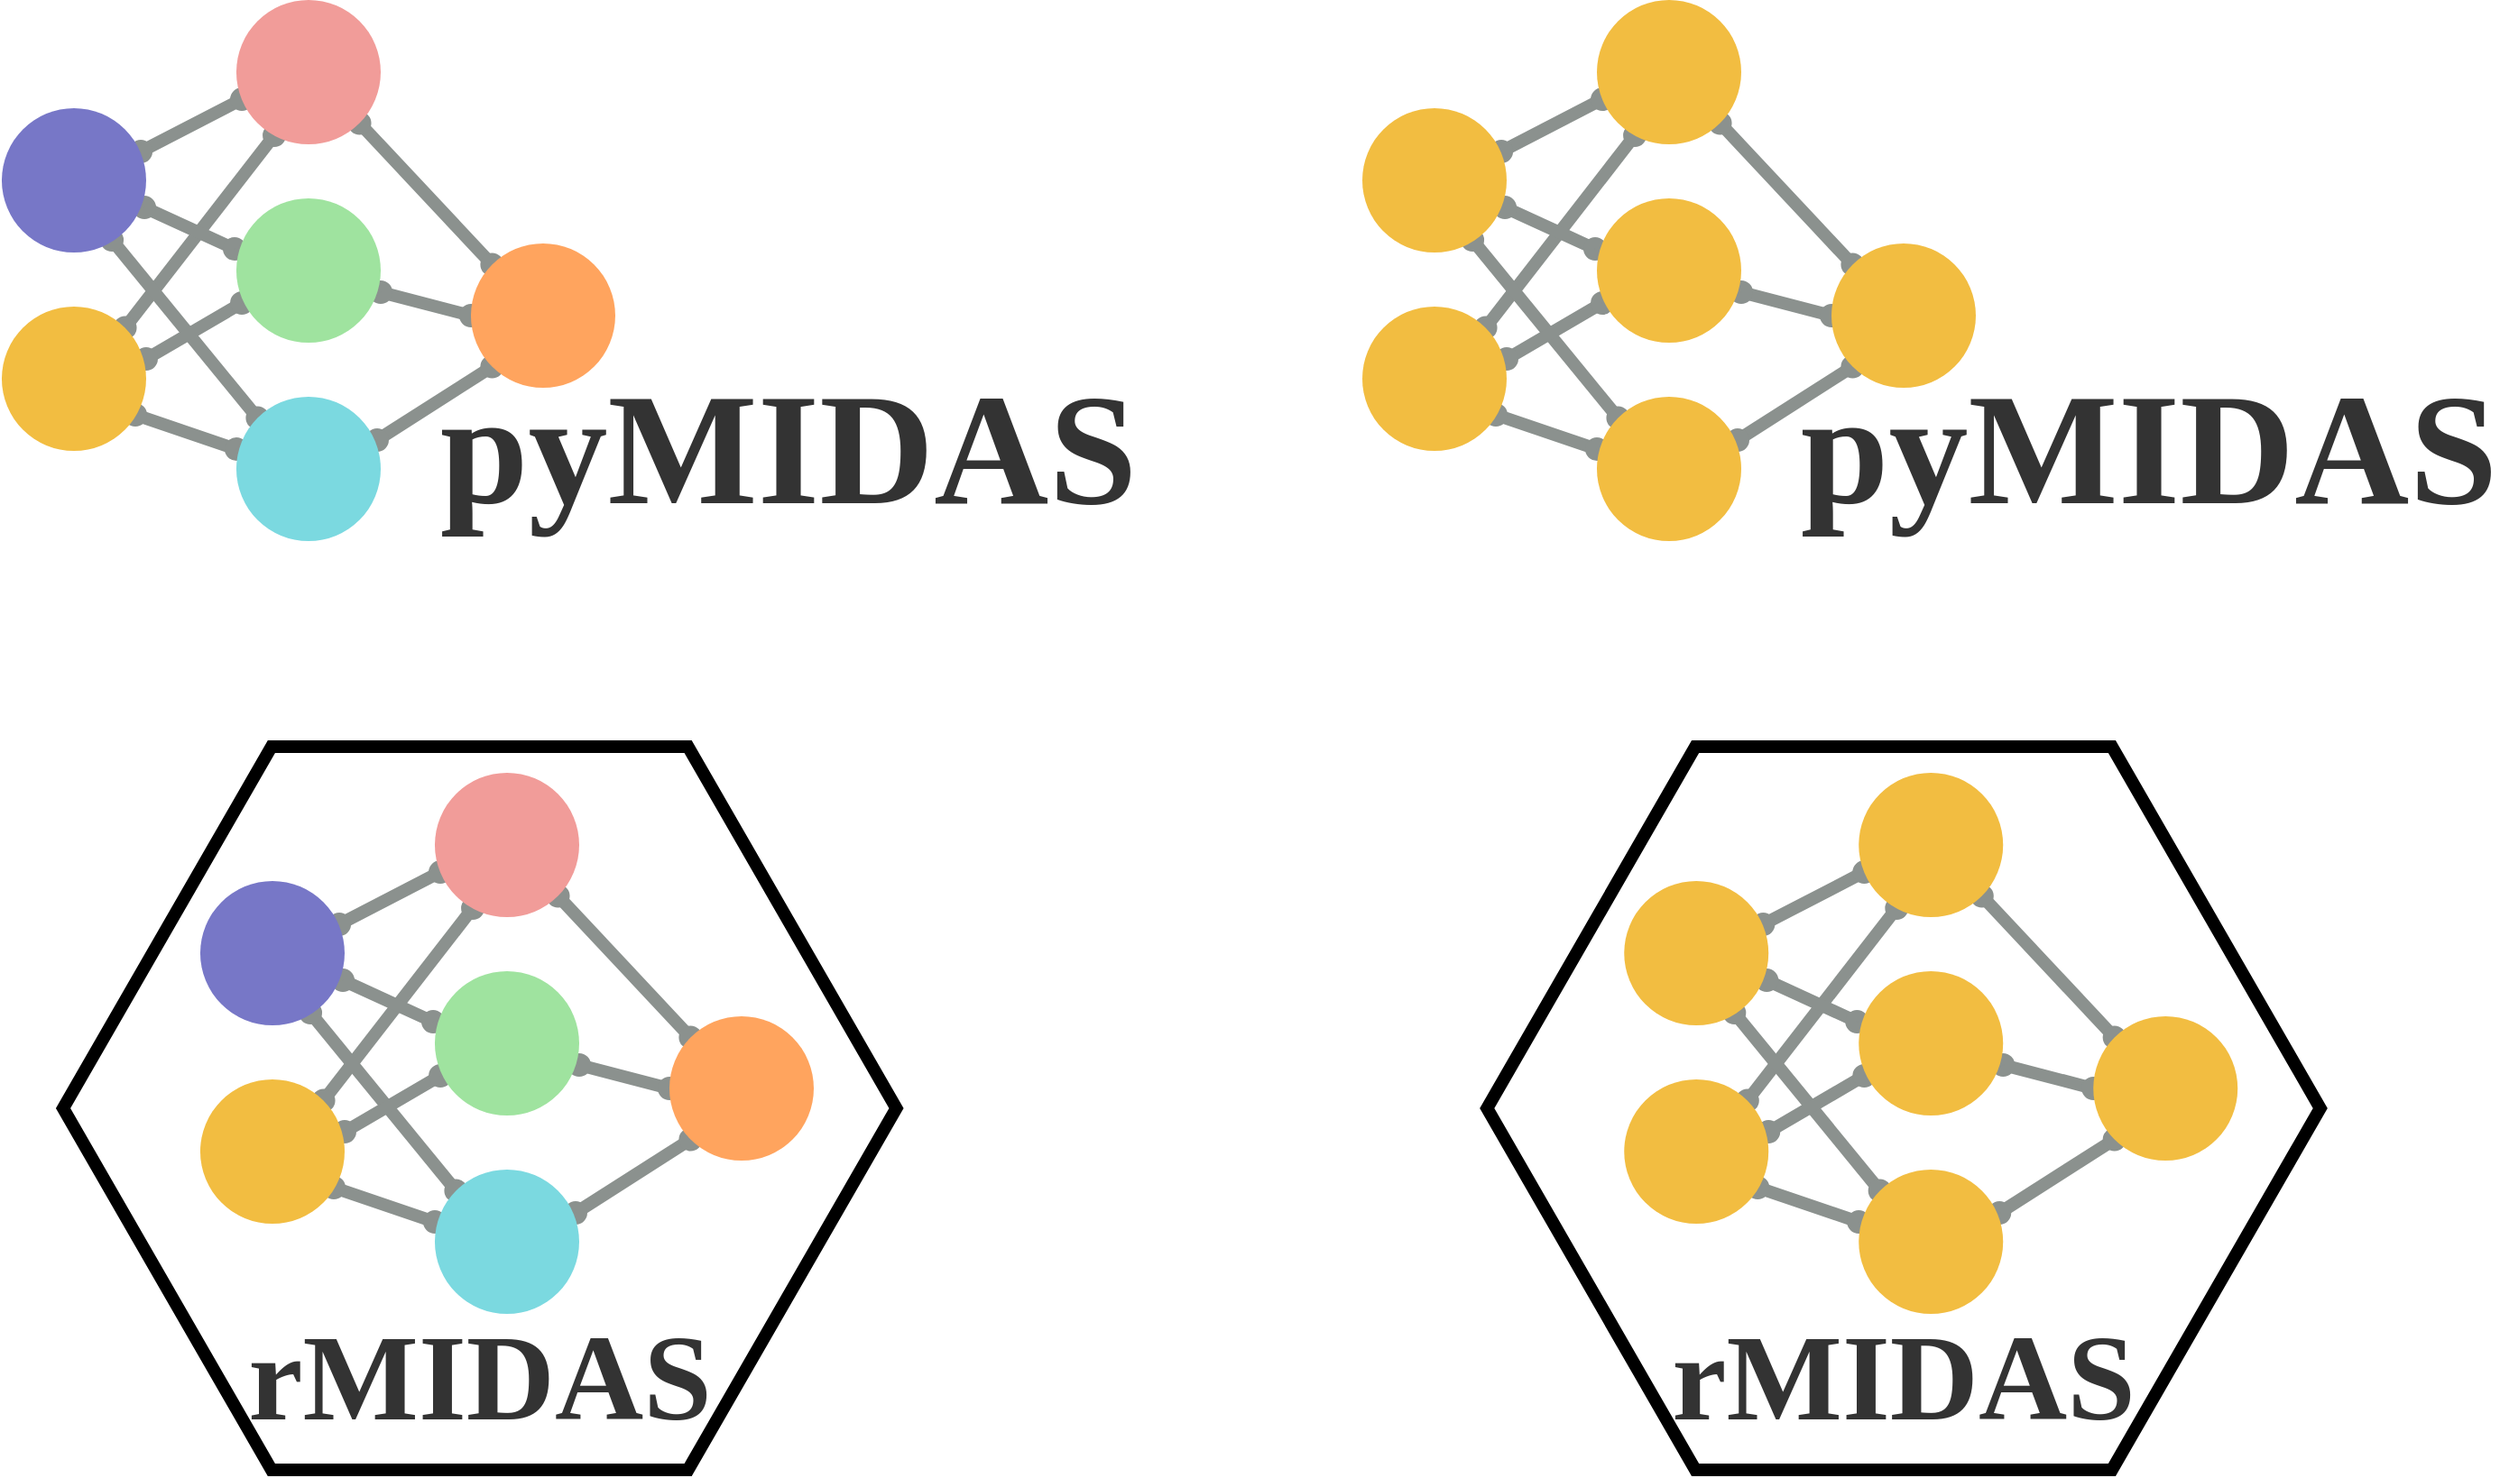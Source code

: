 <mxfile version="12.4.2" type="device" pages="1"><diagram id="gq_O7sFuViKUcxDhqL0e" name="Page-1"><mxGraphModel dx="1577" dy="1133" grid="1" gridSize="10" guides="1" tooltips="1" connect="1" arrows="1" fold="1" page="1" pageScale="1" pageWidth="1600" pageHeight="900" math="0" shadow="0" extFonts="Ubuntu^https://fonts.googleapis.com/css?family=Ubuntu"><root><mxCell id="0"/><mxCell id="1" parent="0"/><mxCell id="aTZ5-UfbHRdMZmEoNgiI-82" value="" style="shape=hexagon;perimeter=hexagonPerimeter2;whiteSpace=wrap;html=1;strokeWidth=7;fontSize=40;" vertex="1" parent="1"><mxGeometry x="959.13" y="454" width="461.75" height="401" as="geometry"/></mxCell><mxCell id="aTZ5-UfbHRdMZmEoNgiI-83" style="rounded=0;orthogonalLoop=1;jettySize=auto;html=1;exitX=1;exitY=1;exitDx=0;exitDy=0;entryX=0;entryY=0;entryDx=0;entryDy=0;endArrow=oval;endFill=1;startArrow=oval;startFill=1;strokeWidth=7;strokeColor=#8B918E;fillColor=#fff2cc;" edge="1" parent="1" source="aTZ5-UfbHRdMZmEoNgiI-96" target="aTZ5-UfbHRdMZmEoNgiI-92"><mxGeometry relative="1" as="geometry"/></mxCell><mxCell id="aTZ5-UfbHRdMZmEoNgiI-84" style="edgeStyle=none;rounded=0;orthogonalLoop=1;jettySize=auto;html=1;exitX=0.263;exitY=0.938;exitDx=0;exitDy=0;entryX=1;entryY=0;entryDx=0;entryDy=0;startArrow=oval;startFill=1;endArrow=oval;endFill=1;strokeWidth=7;strokeColor=#8B918E;fillColor=#fff2cc;exitPerimeter=0;" edge="1" parent="1" source="aTZ5-UfbHRdMZmEoNgiI-96" target="aTZ5-UfbHRdMZmEoNgiI-89"><mxGeometry relative="1" as="geometry"/></mxCell><mxCell id="aTZ5-UfbHRdMZmEoNgiI-85" style="edgeStyle=none;rounded=0;orthogonalLoop=1;jettySize=auto;html=1;exitX=0.963;exitY=0.3;exitDx=0;exitDy=0;entryX=0.038;entryY=0.688;entryDx=0;entryDy=0;startArrow=oval;startFill=1;endArrow=oval;endFill=1;strokeWidth=7;strokeColor=#8B918E;fillColor=#fff2cc;entryPerimeter=0;exitPerimeter=0;" edge="1" parent="1" source="aTZ5-UfbHRdMZmEoNgiI-95" target="aTZ5-UfbHRdMZmEoNgiI-96"><mxGeometry relative="1" as="geometry"/></mxCell><mxCell id="aTZ5-UfbHRdMZmEoNgiI-86" style="edgeStyle=none;rounded=0;orthogonalLoop=1;jettySize=auto;html=1;exitX=0;exitY=0;exitDx=0;exitDy=0;entryX=0.763;entryY=0.913;entryDx=0;entryDy=0;startArrow=oval;startFill=1;endArrow=oval;endFill=1;strokeWidth=7;strokeColor=#8B918E;fillColor=#fff2cc;entryPerimeter=0;" edge="1" parent="1" source="aTZ5-UfbHRdMZmEoNgiI-93" target="aTZ5-UfbHRdMZmEoNgiI-95"><mxGeometry relative="1" as="geometry"/></mxCell><mxCell id="aTZ5-UfbHRdMZmEoNgiI-87" style="edgeStyle=none;rounded=0;orthogonalLoop=1;jettySize=auto;html=1;exitX=1;exitY=0.363;exitDx=0;exitDy=0;entryX=0.038;entryY=0.725;entryDx=0;entryDy=0;startArrow=oval;startFill=1;endArrow=oval;endFill=1;strokeWidth=7;strokeColor=#8B918E;fillColor=#fff2cc;exitPerimeter=0;entryPerimeter=0;" edge="1" parent="1" source="aTZ5-UfbHRdMZmEoNgiI-89" target="aTZ5-UfbHRdMZmEoNgiI-97"><mxGeometry relative="1" as="geometry"/></mxCell><mxCell id="aTZ5-UfbHRdMZmEoNgiI-88" style="edgeStyle=none;rounded=0;orthogonalLoop=1;jettySize=auto;html=1;exitX=0.925;exitY=0.75;exitDx=0;exitDy=0;entryX=0;entryY=0.363;entryDx=0;entryDy=0;startArrow=oval;startFill=1;endArrow=oval;endFill=1;strokeWidth=7;strokeColor=#8B918E;fillColor=#fff2cc;exitPerimeter=0;entryPerimeter=0;" edge="1" parent="1" source="aTZ5-UfbHRdMZmEoNgiI-89" target="aTZ5-UfbHRdMZmEoNgiI-93"><mxGeometry relative="1" as="geometry"/></mxCell><mxCell id="aTZ5-UfbHRdMZmEoNgiI-89" value="" style="ellipse;whiteSpace=wrap;html=1;aspect=fixed;fillColor=#F2BD41;strokeColor=none;" vertex="1" parent="1"><mxGeometry x="1035.12" y="638.5" width="80" height="80" as="geometry"/></mxCell><mxCell id="aTZ5-UfbHRdMZmEoNgiI-90" style="edgeStyle=none;rounded=0;orthogonalLoop=1;jettySize=auto;html=1;exitX=0;exitY=0.5;exitDx=0;exitDy=0;entryX=1;entryY=0.65;entryDx=0;entryDy=0;startArrow=oval;startFill=1;endArrow=oval;endFill=1;strokeWidth=7;strokeColor=#8B918E;fillColor=#fff2cc;entryPerimeter=0;" edge="1" parent="1" source="aTZ5-UfbHRdMZmEoNgiI-92" target="aTZ5-UfbHRdMZmEoNgiI-97"><mxGeometry relative="1" as="geometry"/></mxCell><mxCell id="aTZ5-UfbHRdMZmEoNgiI-91" style="edgeStyle=none;rounded=0;orthogonalLoop=1;jettySize=auto;html=1;exitX=0;exitY=1;exitDx=0;exitDy=0;entryX=0.975;entryY=0.3;entryDx=0;entryDy=0;startArrow=oval;startFill=1;endArrow=oval;endFill=1;strokeWidth=7;strokeColor=#8B918E;entryPerimeter=0;" edge="1" parent="1" source="aTZ5-UfbHRdMZmEoNgiI-92" target="aTZ5-UfbHRdMZmEoNgiI-93"><mxGeometry relative="1" as="geometry"/></mxCell><mxCell id="aTZ5-UfbHRdMZmEoNgiI-92" value="" style="ellipse;whiteSpace=wrap;html=1;aspect=fixed;strokeColor=none;fillColor=#F2BD41;" vertex="1" parent="1"><mxGeometry x="1295.12" y="603.5" width="80" height="80" as="geometry"/></mxCell><mxCell id="aTZ5-UfbHRdMZmEoNgiI-93" value="" style="ellipse;whiteSpace=wrap;html=1;aspect=fixed;strokeColor=none;fillColor=#F2BD41;" vertex="1" parent="1"><mxGeometry x="1165.12" y="688.5" width="80" height="80" as="geometry"/></mxCell><mxCell id="aTZ5-UfbHRdMZmEoNgiI-94" style="edgeStyle=none;rounded=0;orthogonalLoop=1;jettySize=auto;html=1;exitX=0.988;exitY=0.688;exitDx=0;exitDy=0;entryX=-0.012;entryY=0.35;entryDx=0;entryDy=0;startArrow=oval;startFill=1;endArrow=oval;endFill=1;strokeColor=#8B918E;strokeWidth=7;entryPerimeter=0;exitPerimeter=0;" edge="1" parent="1" source="aTZ5-UfbHRdMZmEoNgiI-95" target="aTZ5-UfbHRdMZmEoNgiI-97"><mxGeometry relative="1" as="geometry"/></mxCell><mxCell id="aTZ5-UfbHRdMZmEoNgiI-95" value="" style="ellipse;whiteSpace=wrap;html=1;aspect=fixed;strokeColor=none;fillColor=#F2BD41;" vertex="1" parent="1"><mxGeometry x="1035.12" y="528.5" width="80" height="80" as="geometry"/></mxCell><mxCell id="aTZ5-UfbHRdMZmEoNgiI-96" value="" style="ellipse;whiteSpace=wrap;html=1;aspect=fixed;strokeColor=none;fillColor=#F2BD41;" vertex="1" parent="1"><mxGeometry x="1165.12" y="468.5" width="80" height="80" as="geometry"/></mxCell><mxCell id="aTZ5-UfbHRdMZmEoNgiI-97" value="" style="ellipse;whiteSpace=wrap;html=1;aspect=fixed;fillColor=#F2BD41;strokeColor=none;" vertex="1" parent="1"><mxGeometry x="1165.12" y="578.5" width="80" height="80" as="geometry"/></mxCell><mxCell id="aTZ5-UfbHRdMZmEoNgiI-98" value="rMIDAS" style="text;html=1;strokeColor=none;fillColor=none;align=center;verticalAlign=middle;whiteSpace=wrap;rounded=0;fontSize=68;fontStyle=1;fontColor=#333333;rotation=0;fontFamily=Ubuntu;FType=g;" vertex="1" parent="1"><mxGeometry x="1115" y="793.5" width="150" height="20" as="geometry"/></mxCell><mxCell id="aTZ5-UfbHRdMZmEoNgiI-99" value="" style="shape=hexagon;perimeter=hexagonPerimeter2;whiteSpace=wrap;html=1;strokeWidth=7;fontSize=40;" vertex="1" parent="1"><mxGeometry x="170" y="454" width="461.75" height="401" as="geometry"/></mxCell><mxCell id="aTZ5-UfbHRdMZmEoNgiI-100" style="rounded=0;orthogonalLoop=1;jettySize=auto;html=1;exitX=1;exitY=1;exitDx=0;exitDy=0;entryX=0;entryY=0;entryDx=0;entryDy=0;endArrow=oval;endFill=1;startArrow=oval;startFill=1;strokeWidth=7;strokeColor=#8B918E;fillColor=#fff2cc;" edge="1" parent="1" source="aTZ5-UfbHRdMZmEoNgiI-113" target="aTZ5-UfbHRdMZmEoNgiI-109"><mxGeometry relative="1" as="geometry"/></mxCell><mxCell id="aTZ5-UfbHRdMZmEoNgiI-101" style="edgeStyle=none;rounded=0;orthogonalLoop=1;jettySize=auto;html=1;exitX=0.263;exitY=0.938;exitDx=0;exitDy=0;entryX=1;entryY=0;entryDx=0;entryDy=0;startArrow=oval;startFill=1;endArrow=oval;endFill=1;strokeWidth=7;strokeColor=#8B918E;fillColor=#fff2cc;exitPerimeter=0;" edge="1" parent="1" source="aTZ5-UfbHRdMZmEoNgiI-113" target="aTZ5-UfbHRdMZmEoNgiI-106"><mxGeometry relative="1" as="geometry"/></mxCell><mxCell id="aTZ5-UfbHRdMZmEoNgiI-102" style="edgeStyle=none;rounded=0;orthogonalLoop=1;jettySize=auto;html=1;exitX=0.963;exitY=0.3;exitDx=0;exitDy=0;entryX=0.038;entryY=0.688;entryDx=0;entryDy=0;startArrow=oval;startFill=1;endArrow=oval;endFill=1;strokeWidth=7;strokeColor=#8B918E;fillColor=#fff2cc;entryPerimeter=0;exitPerimeter=0;" edge="1" parent="1" source="aTZ5-UfbHRdMZmEoNgiI-112" target="aTZ5-UfbHRdMZmEoNgiI-113"><mxGeometry relative="1" as="geometry"/></mxCell><mxCell id="aTZ5-UfbHRdMZmEoNgiI-103" style="edgeStyle=none;rounded=0;orthogonalLoop=1;jettySize=auto;html=1;exitX=0;exitY=0;exitDx=0;exitDy=0;entryX=0.763;entryY=0.913;entryDx=0;entryDy=0;startArrow=oval;startFill=1;endArrow=oval;endFill=1;strokeWidth=7;strokeColor=#8B918E;fillColor=#fff2cc;entryPerimeter=0;" edge="1" parent="1" source="aTZ5-UfbHRdMZmEoNgiI-110" target="aTZ5-UfbHRdMZmEoNgiI-112"><mxGeometry relative="1" as="geometry"/></mxCell><mxCell id="aTZ5-UfbHRdMZmEoNgiI-104" style="edgeStyle=none;rounded=0;orthogonalLoop=1;jettySize=auto;html=1;exitX=1;exitY=0.363;exitDx=0;exitDy=0;entryX=0.038;entryY=0.725;entryDx=0;entryDy=0;startArrow=oval;startFill=1;endArrow=oval;endFill=1;strokeWidth=7;strokeColor=#8B918E;fillColor=#fff2cc;exitPerimeter=0;entryPerimeter=0;" edge="1" parent="1" source="aTZ5-UfbHRdMZmEoNgiI-106" target="aTZ5-UfbHRdMZmEoNgiI-114"><mxGeometry relative="1" as="geometry"/></mxCell><mxCell id="aTZ5-UfbHRdMZmEoNgiI-105" style="edgeStyle=none;rounded=0;orthogonalLoop=1;jettySize=auto;html=1;exitX=0.925;exitY=0.75;exitDx=0;exitDy=0;entryX=0;entryY=0.363;entryDx=0;entryDy=0;startArrow=oval;startFill=1;endArrow=oval;endFill=1;strokeWidth=7;strokeColor=#8B918E;fillColor=#fff2cc;exitPerimeter=0;entryPerimeter=0;" edge="1" parent="1" source="aTZ5-UfbHRdMZmEoNgiI-106" target="aTZ5-UfbHRdMZmEoNgiI-110"><mxGeometry relative="1" as="geometry"/></mxCell><mxCell id="aTZ5-UfbHRdMZmEoNgiI-106" value="" style="ellipse;whiteSpace=wrap;html=1;aspect=fixed;fillColor=#F2BD41;strokeColor=none;" vertex="1" parent="1"><mxGeometry x="245.99" y="638.5" width="80" height="80" as="geometry"/></mxCell><mxCell id="aTZ5-UfbHRdMZmEoNgiI-107" style="edgeStyle=none;rounded=0;orthogonalLoop=1;jettySize=auto;html=1;exitX=0;exitY=0.5;exitDx=0;exitDy=0;entryX=1;entryY=0.65;entryDx=0;entryDy=0;startArrow=oval;startFill=1;endArrow=oval;endFill=1;strokeWidth=7;strokeColor=#8B918E;fillColor=#fff2cc;entryPerimeter=0;" edge="1" parent="1" source="aTZ5-UfbHRdMZmEoNgiI-109" target="aTZ5-UfbHRdMZmEoNgiI-114"><mxGeometry relative="1" as="geometry"/></mxCell><mxCell id="aTZ5-UfbHRdMZmEoNgiI-108" style="edgeStyle=none;rounded=0;orthogonalLoop=1;jettySize=auto;html=1;exitX=0;exitY=1;exitDx=0;exitDy=0;entryX=0.975;entryY=0.3;entryDx=0;entryDy=0;startArrow=oval;startFill=1;endArrow=oval;endFill=1;strokeWidth=7;strokeColor=#8B918E;entryPerimeter=0;" edge="1" parent="1" source="aTZ5-UfbHRdMZmEoNgiI-109" target="aTZ5-UfbHRdMZmEoNgiI-110"><mxGeometry relative="1" as="geometry"/></mxCell><mxCell id="aTZ5-UfbHRdMZmEoNgiI-109" value="" style="ellipse;whiteSpace=wrap;html=1;aspect=fixed;strokeColor=none;fillColor=#FFA45E;" vertex="1" parent="1"><mxGeometry x="505.99" y="603.5" width="80" height="80" as="geometry"/></mxCell><mxCell id="aTZ5-UfbHRdMZmEoNgiI-110" value="" style="ellipse;whiteSpace=wrap;html=1;aspect=fixed;strokeColor=none;fillColor=#7BD9E0;" vertex="1" parent="1"><mxGeometry x="375.99" y="688.5" width="80" height="80" as="geometry"/></mxCell><mxCell id="aTZ5-UfbHRdMZmEoNgiI-111" style="edgeStyle=none;rounded=0;orthogonalLoop=1;jettySize=auto;html=1;exitX=0.988;exitY=0.688;exitDx=0;exitDy=0;entryX=-0.012;entryY=0.35;entryDx=0;entryDy=0;startArrow=oval;startFill=1;endArrow=oval;endFill=1;strokeColor=#8B918E;strokeWidth=7;entryPerimeter=0;exitPerimeter=0;" edge="1" parent="1" source="aTZ5-UfbHRdMZmEoNgiI-112" target="aTZ5-UfbHRdMZmEoNgiI-114"><mxGeometry relative="1" as="geometry"/></mxCell><mxCell id="aTZ5-UfbHRdMZmEoNgiI-112" value="" style="ellipse;whiteSpace=wrap;html=1;aspect=fixed;strokeColor=none;fillColor=#7777C7;" vertex="1" parent="1"><mxGeometry x="245.99" y="528.5" width="80" height="80" as="geometry"/></mxCell><mxCell id="aTZ5-UfbHRdMZmEoNgiI-113" value="" style="ellipse;whiteSpace=wrap;html=1;aspect=fixed;strokeColor=none;fillColor=#F19C99;gradientColor=none;gradientDirection=east;" vertex="1" parent="1"><mxGeometry x="375.99" y="468.5" width="80" height="80" as="geometry"/></mxCell><mxCell id="aTZ5-UfbHRdMZmEoNgiI-114" value="" style="ellipse;whiteSpace=wrap;html=1;aspect=fixed;fillColor=#9FE39F;strokeColor=none;" vertex="1" parent="1"><mxGeometry x="375.99" y="578.5" width="80" height="80" as="geometry"/></mxCell><mxCell id="aTZ5-UfbHRdMZmEoNgiI-115" value="rMIDAS" style="text;html=1;strokeColor=none;fillColor=none;align=center;verticalAlign=middle;whiteSpace=wrap;rounded=0;fontSize=68;fontStyle=1;fontColor=#333333;rotation=0;fontFamily=Ubuntu;FType=g;" vertex="1" parent="1"><mxGeometry x="325.87" y="793.5" width="150" height="20" as="geometry"/></mxCell><mxCell id="aTZ5-UfbHRdMZmEoNgiI-116" style="rounded=0;orthogonalLoop=1;jettySize=auto;html=1;exitX=1;exitY=1;exitDx=0;exitDy=0;entryX=0;entryY=0;entryDx=0;entryDy=0;endArrow=oval;endFill=1;startArrow=oval;startFill=1;strokeWidth=7;strokeColor=#8B918E;fillColor=#fff2cc;" edge="1" parent="1" source="aTZ5-UfbHRdMZmEoNgiI-129" target="aTZ5-UfbHRdMZmEoNgiI-125"><mxGeometry relative="1" as="geometry"/></mxCell><mxCell id="aTZ5-UfbHRdMZmEoNgiI-117" style="edgeStyle=none;rounded=0;orthogonalLoop=1;jettySize=auto;html=1;exitX=0.263;exitY=0.938;exitDx=0;exitDy=0;entryX=1;entryY=0;entryDx=0;entryDy=0;startArrow=oval;startFill=1;endArrow=oval;endFill=1;strokeWidth=7;strokeColor=#8B918E;fillColor=#fff2cc;exitPerimeter=0;" edge="1" parent="1" source="aTZ5-UfbHRdMZmEoNgiI-129" target="aTZ5-UfbHRdMZmEoNgiI-122"><mxGeometry relative="1" as="geometry"/></mxCell><mxCell id="aTZ5-UfbHRdMZmEoNgiI-118" style="edgeStyle=none;rounded=0;orthogonalLoop=1;jettySize=auto;html=1;exitX=0.963;exitY=0.3;exitDx=0;exitDy=0;entryX=0.038;entryY=0.688;entryDx=0;entryDy=0;startArrow=oval;startFill=1;endArrow=oval;endFill=1;strokeWidth=7;strokeColor=#8B918E;fillColor=#fff2cc;entryPerimeter=0;exitPerimeter=0;" edge="1" parent="1" source="aTZ5-UfbHRdMZmEoNgiI-128" target="aTZ5-UfbHRdMZmEoNgiI-129"><mxGeometry relative="1" as="geometry"/></mxCell><mxCell id="aTZ5-UfbHRdMZmEoNgiI-119" style="edgeStyle=none;rounded=0;orthogonalLoop=1;jettySize=auto;html=1;exitX=0;exitY=0;exitDx=0;exitDy=0;entryX=0.763;entryY=0.913;entryDx=0;entryDy=0;startArrow=oval;startFill=1;endArrow=oval;endFill=1;strokeWidth=7;strokeColor=#8B918E;fillColor=#fff2cc;entryPerimeter=0;" edge="1" parent="1" source="aTZ5-UfbHRdMZmEoNgiI-126" target="aTZ5-UfbHRdMZmEoNgiI-128"><mxGeometry relative="1" as="geometry"/></mxCell><mxCell id="aTZ5-UfbHRdMZmEoNgiI-120" style="edgeStyle=none;rounded=0;orthogonalLoop=1;jettySize=auto;html=1;exitX=1;exitY=0.363;exitDx=0;exitDy=0;entryX=0.038;entryY=0.725;entryDx=0;entryDy=0;startArrow=oval;startFill=1;endArrow=oval;endFill=1;strokeWidth=7;strokeColor=#8B918E;fillColor=#fff2cc;exitPerimeter=0;entryPerimeter=0;" edge="1" parent="1" source="aTZ5-UfbHRdMZmEoNgiI-122" target="aTZ5-UfbHRdMZmEoNgiI-130"><mxGeometry relative="1" as="geometry"/></mxCell><mxCell id="aTZ5-UfbHRdMZmEoNgiI-121" style="edgeStyle=none;rounded=0;orthogonalLoop=1;jettySize=auto;html=1;exitX=0.925;exitY=0.75;exitDx=0;exitDy=0;entryX=0;entryY=0.363;entryDx=0;entryDy=0;startArrow=oval;startFill=1;endArrow=oval;endFill=1;strokeWidth=7;strokeColor=#8B918E;fillColor=#fff2cc;exitPerimeter=0;entryPerimeter=0;" edge="1" parent="1" source="aTZ5-UfbHRdMZmEoNgiI-122" target="aTZ5-UfbHRdMZmEoNgiI-126"><mxGeometry relative="1" as="geometry"/></mxCell><mxCell id="aTZ5-UfbHRdMZmEoNgiI-122" value="" style="ellipse;whiteSpace=wrap;html=1;aspect=fixed;fillColor=#F2BD41;strokeColor=none;" vertex="1" parent="1"><mxGeometry x="135.99" y="210" width="80" height="80" as="geometry"/></mxCell><mxCell id="aTZ5-UfbHRdMZmEoNgiI-123" style="edgeStyle=none;rounded=0;orthogonalLoop=1;jettySize=auto;html=1;exitX=0;exitY=0.5;exitDx=0;exitDy=0;entryX=1;entryY=0.65;entryDx=0;entryDy=0;startArrow=oval;startFill=1;endArrow=oval;endFill=1;strokeWidth=7;strokeColor=#8B918E;fillColor=#fff2cc;entryPerimeter=0;" edge="1" parent="1" source="aTZ5-UfbHRdMZmEoNgiI-125" target="aTZ5-UfbHRdMZmEoNgiI-130"><mxGeometry relative="1" as="geometry"/></mxCell><mxCell id="aTZ5-UfbHRdMZmEoNgiI-124" style="edgeStyle=none;rounded=0;orthogonalLoop=1;jettySize=auto;html=1;exitX=0;exitY=1;exitDx=0;exitDy=0;entryX=0.975;entryY=0.3;entryDx=0;entryDy=0;startArrow=oval;startFill=1;endArrow=oval;endFill=1;strokeWidth=7;strokeColor=#8B918E;entryPerimeter=0;" edge="1" parent="1" source="aTZ5-UfbHRdMZmEoNgiI-125" target="aTZ5-UfbHRdMZmEoNgiI-126"><mxGeometry relative="1" as="geometry"/></mxCell><mxCell id="aTZ5-UfbHRdMZmEoNgiI-125" value="" style="ellipse;whiteSpace=wrap;html=1;aspect=fixed;strokeColor=none;fillColor=#FFA45E;" vertex="1" parent="1"><mxGeometry x="395.99" y="175" width="80" height="80" as="geometry"/></mxCell><mxCell id="aTZ5-UfbHRdMZmEoNgiI-126" value="" style="ellipse;whiteSpace=wrap;html=1;aspect=fixed;strokeColor=none;fillColor=#7BD9E0;" vertex="1" parent="1"><mxGeometry x="265.99" y="260" width="80" height="80" as="geometry"/></mxCell><mxCell id="aTZ5-UfbHRdMZmEoNgiI-127" style="edgeStyle=none;rounded=0;orthogonalLoop=1;jettySize=auto;html=1;exitX=0.988;exitY=0.688;exitDx=0;exitDy=0;entryX=-0.012;entryY=0.35;entryDx=0;entryDy=0;startArrow=oval;startFill=1;endArrow=oval;endFill=1;strokeColor=#8B918E;strokeWidth=7;entryPerimeter=0;exitPerimeter=0;" edge="1" parent="1" source="aTZ5-UfbHRdMZmEoNgiI-128" target="aTZ5-UfbHRdMZmEoNgiI-130"><mxGeometry relative="1" as="geometry"/></mxCell><mxCell id="aTZ5-UfbHRdMZmEoNgiI-128" value="" style="ellipse;whiteSpace=wrap;html=1;aspect=fixed;strokeColor=none;fillColor=#7777C7;" vertex="1" parent="1"><mxGeometry x="135.99" y="100" width="80" height="80" as="geometry"/></mxCell><mxCell id="aTZ5-UfbHRdMZmEoNgiI-129" value="" style="ellipse;whiteSpace=wrap;html=1;aspect=fixed;strokeColor=none;fillColor=#F19C99;gradientColor=none;gradientDirection=east;" vertex="1" parent="1"><mxGeometry x="265.99" y="40" width="80" height="80" as="geometry"/></mxCell><mxCell id="aTZ5-UfbHRdMZmEoNgiI-130" value="" style="ellipse;whiteSpace=wrap;html=1;aspect=fixed;fillColor=#9FE39F;strokeColor=none;" vertex="1" parent="1"><mxGeometry x="265.99" y="150" width="80" height="80" as="geometry"/></mxCell><mxCell id="aTZ5-UfbHRdMZmEoNgiI-131" value="pyMIDAS" style="text;html=1;strokeColor=none;fillColor=none;align=center;verticalAlign=middle;whiteSpace=wrap;rounded=0;fontSize=88;fontStyle=1;fontColor=#333333;rotation=0;fontFamily=Ubuntu;FType=g;" vertex="1" parent="1"><mxGeometry x="497" y="279" width="150" height="20" as="geometry"/></mxCell><mxCell id="aTZ5-UfbHRdMZmEoNgiI-135" style="rounded=0;orthogonalLoop=1;jettySize=auto;html=1;exitX=1;exitY=1;exitDx=0;exitDy=0;entryX=0;entryY=0;entryDx=0;entryDy=0;endArrow=oval;endFill=1;startArrow=oval;startFill=1;strokeWidth=7;strokeColor=#8B918E;fillColor=#fff2cc;" edge="1" parent="1" source="aTZ5-UfbHRdMZmEoNgiI-148" target="aTZ5-UfbHRdMZmEoNgiI-144"><mxGeometry relative="1" as="geometry"/></mxCell><mxCell id="aTZ5-UfbHRdMZmEoNgiI-136" style="edgeStyle=none;rounded=0;orthogonalLoop=1;jettySize=auto;html=1;exitX=0.263;exitY=0.938;exitDx=0;exitDy=0;entryX=1;entryY=0;entryDx=0;entryDy=0;startArrow=oval;startFill=1;endArrow=oval;endFill=1;strokeWidth=7;strokeColor=#8B918E;fillColor=#fff2cc;exitPerimeter=0;" edge="1" parent="1" source="aTZ5-UfbHRdMZmEoNgiI-148" target="aTZ5-UfbHRdMZmEoNgiI-141"><mxGeometry relative="1" as="geometry"/></mxCell><mxCell id="aTZ5-UfbHRdMZmEoNgiI-137" style="edgeStyle=none;rounded=0;orthogonalLoop=1;jettySize=auto;html=1;exitX=0.963;exitY=0.3;exitDx=0;exitDy=0;entryX=0.038;entryY=0.688;entryDx=0;entryDy=0;startArrow=oval;startFill=1;endArrow=oval;endFill=1;strokeWidth=7;strokeColor=#8B918E;fillColor=#fff2cc;entryPerimeter=0;exitPerimeter=0;" edge="1" parent="1" source="aTZ5-UfbHRdMZmEoNgiI-147" target="aTZ5-UfbHRdMZmEoNgiI-148"><mxGeometry relative="1" as="geometry"/></mxCell><mxCell id="aTZ5-UfbHRdMZmEoNgiI-138" style="edgeStyle=none;rounded=0;orthogonalLoop=1;jettySize=auto;html=1;exitX=0;exitY=0;exitDx=0;exitDy=0;entryX=0.763;entryY=0.913;entryDx=0;entryDy=0;startArrow=oval;startFill=1;endArrow=oval;endFill=1;strokeWidth=7;strokeColor=#8B918E;fillColor=#fff2cc;entryPerimeter=0;" edge="1" parent="1" source="aTZ5-UfbHRdMZmEoNgiI-145" target="aTZ5-UfbHRdMZmEoNgiI-147"><mxGeometry relative="1" as="geometry"/></mxCell><mxCell id="aTZ5-UfbHRdMZmEoNgiI-139" style="edgeStyle=none;rounded=0;orthogonalLoop=1;jettySize=auto;html=1;exitX=1;exitY=0.363;exitDx=0;exitDy=0;entryX=0.038;entryY=0.725;entryDx=0;entryDy=0;startArrow=oval;startFill=1;endArrow=oval;endFill=1;strokeWidth=7;strokeColor=#8B918E;fillColor=#fff2cc;exitPerimeter=0;entryPerimeter=0;" edge="1" parent="1" source="aTZ5-UfbHRdMZmEoNgiI-141" target="aTZ5-UfbHRdMZmEoNgiI-149"><mxGeometry relative="1" as="geometry"/></mxCell><mxCell id="aTZ5-UfbHRdMZmEoNgiI-140" style="edgeStyle=none;rounded=0;orthogonalLoop=1;jettySize=auto;html=1;exitX=0.925;exitY=0.75;exitDx=0;exitDy=0;entryX=0;entryY=0.363;entryDx=0;entryDy=0;startArrow=oval;startFill=1;endArrow=oval;endFill=1;strokeWidth=7;strokeColor=#8B918E;fillColor=#fff2cc;exitPerimeter=0;entryPerimeter=0;" edge="1" parent="1" source="aTZ5-UfbHRdMZmEoNgiI-141" target="aTZ5-UfbHRdMZmEoNgiI-145"><mxGeometry relative="1" as="geometry"/></mxCell><mxCell id="aTZ5-UfbHRdMZmEoNgiI-141" value="" style="ellipse;whiteSpace=wrap;html=1;aspect=fixed;fillColor=#F2BD41;strokeColor=none;" vertex="1" parent="1"><mxGeometry x="890" y="210" width="80" height="80" as="geometry"/></mxCell><mxCell id="aTZ5-UfbHRdMZmEoNgiI-142" style="edgeStyle=none;rounded=0;orthogonalLoop=1;jettySize=auto;html=1;exitX=0;exitY=0.5;exitDx=0;exitDy=0;entryX=1;entryY=0.65;entryDx=0;entryDy=0;startArrow=oval;startFill=1;endArrow=oval;endFill=1;strokeWidth=7;strokeColor=#8B918E;fillColor=#fff2cc;entryPerimeter=0;" edge="1" parent="1" source="aTZ5-UfbHRdMZmEoNgiI-144" target="aTZ5-UfbHRdMZmEoNgiI-149"><mxGeometry relative="1" as="geometry"/></mxCell><mxCell id="aTZ5-UfbHRdMZmEoNgiI-143" style="edgeStyle=none;rounded=0;orthogonalLoop=1;jettySize=auto;html=1;exitX=0;exitY=1;exitDx=0;exitDy=0;entryX=0.975;entryY=0.3;entryDx=0;entryDy=0;startArrow=oval;startFill=1;endArrow=oval;endFill=1;strokeWidth=7;strokeColor=#8B918E;entryPerimeter=0;" edge="1" parent="1" source="aTZ5-UfbHRdMZmEoNgiI-144" target="aTZ5-UfbHRdMZmEoNgiI-145"><mxGeometry relative="1" as="geometry"/></mxCell><mxCell id="aTZ5-UfbHRdMZmEoNgiI-144" value="" style="ellipse;whiteSpace=wrap;html=1;aspect=fixed;strokeColor=none;fillColor=#F2BD41;" vertex="1" parent="1"><mxGeometry x="1150" y="175" width="80" height="80" as="geometry"/></mxCell><mxCell id="aTZ5-UfbHRdMZmEoNgiI-145" value="" style="ellipse;whiteSpace=wrap;html=1;aspect=fixed;strokeColor=none;fillColor=#F2BD41;" vertex="1" parent="1"><mxGeometry x="1020" y="260" width="80" height="80" as="geometry"/></mxCell><mxCell id="aTZ5-UfbHRdMZmEoNgiI-146" style="edgeStyle=none;rounded=0;orthogonalLoop=1;jettySize=auto;html=1;exitX=0.988;exitY=0.688;exitDx=0;exitDy=0;entryX=-0.012;entryY=0.35;entryDx=0;entryDy=0;startArrow=oval;startFill=1;endArrow=oval;endFill=1;strokeColor=#8B918E;strokeWidth=7;entryPerimeter=0;exitPerimeter=0;" edge="1" parent="1" source="aTZ5-UfbHRdMZmEoNgiI-147" target="aTZ5-UfbHRdMZmEoNgiI-149"><mxGeometry relative="1" as="geometry"/></mxCell><mxCell id="aTZ5-UfbHRdMZmEoNgiI-147" value="" style="ellipse;whiteSpace=wrap;html=1;aspect=fixed;strokeColor=none;fillColor=#F2BD41;" vertex="1" parent="1"><mxGeometry x="890" y="100" width="80" height="80" as="geometry"/></mxCell><mxCell id="aTZ5-UfbHRdMZmEoNgiI-148" value="" style="ellipse;whiteSpace=wrap;html=1;aspect=fixed;strokeColor=none;fillColor=#F2BD41;gradientColor=none;gradientDirection=east;" vertex="1" parent="1"><mxGeometry x="1020" y="40" width="80" height="80" as="geometry"/></mxCell><mxCell id="aTZ5-UfbHRdMZmEoNgiI-149" value="" style="ellipse;whiteSpace=wrap;html=1;aspect=fixed;fillColor=#F2BD41;strokeColor=none;" vertex="1" parent="1"><mxGeometry x="1020" y="150" width="80" height="80" as="geometry"/></mxCell><mxCell id="aTZ5-UfbHRdMZmEoNgiI-150" value="pyMIDAS" style="text;html=1;strokeColor=none;fillColor=none;align=center;verticalAlign=middle;whiteSpace=wrap;rounded=0;fontSize=88;fontStyle=1;fontColor=#333333;rotation=0;fontFamily=Ubuntu;FType=g;" vertex="1" parent="1"><mxGeometry x="1251.01" y="279" width="150" height="20" as="geometry"/></mxCell></root></mxGraphModel></diagram></mxfile>